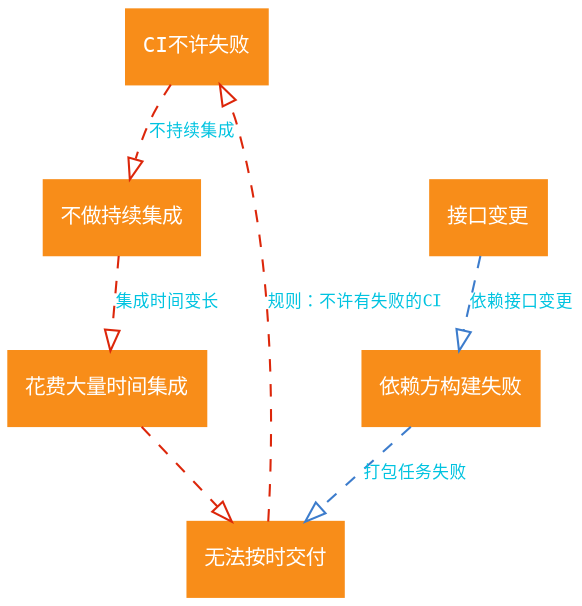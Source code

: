 digraph {
	fontname="Microsoft YaHei";
    fontsize=10;

    graph [dpi=180];

    style="filled"
    color="#EBEBEB"

    node [shape="record", color="#F88D19", fontname="Consolas", fontsize=10, style="filled", fontcolor="#ffffff"];
    edge [color="#3C7CCC", fontname="Consolas", fontsize=10, arrowhead="empty", style="dashed"];

	no_ci_failure [label="CI不许失败"];

    interface_change [label="接口变更"];    
    no_ci [label="不做持续集成"];

    ci_failure_by_change [label="依赖方构建失败"];
    no_deliver [label="无法按时交付"];

    long_time_integrate [label="花费大量时间集成"];

    edge [fontcolor="#00C3E0", fontsize=8];
    interface_change -> ci_failure_by_change [label="依赖接口变更"];
    
    ci_failure_by_change -> no_deliver [label="打包任务失败"];

    edge [color="#DC260A"];
    no_deliver -> no_ci_failure [label="规则：不许有失败的CI"];
    no_ci_failure -> no_ci [label="不持续集成"];

    no_ci -> long_time_integrate [label="集成时间变长"];
    long_time_integrate -> no_deliver;
}
